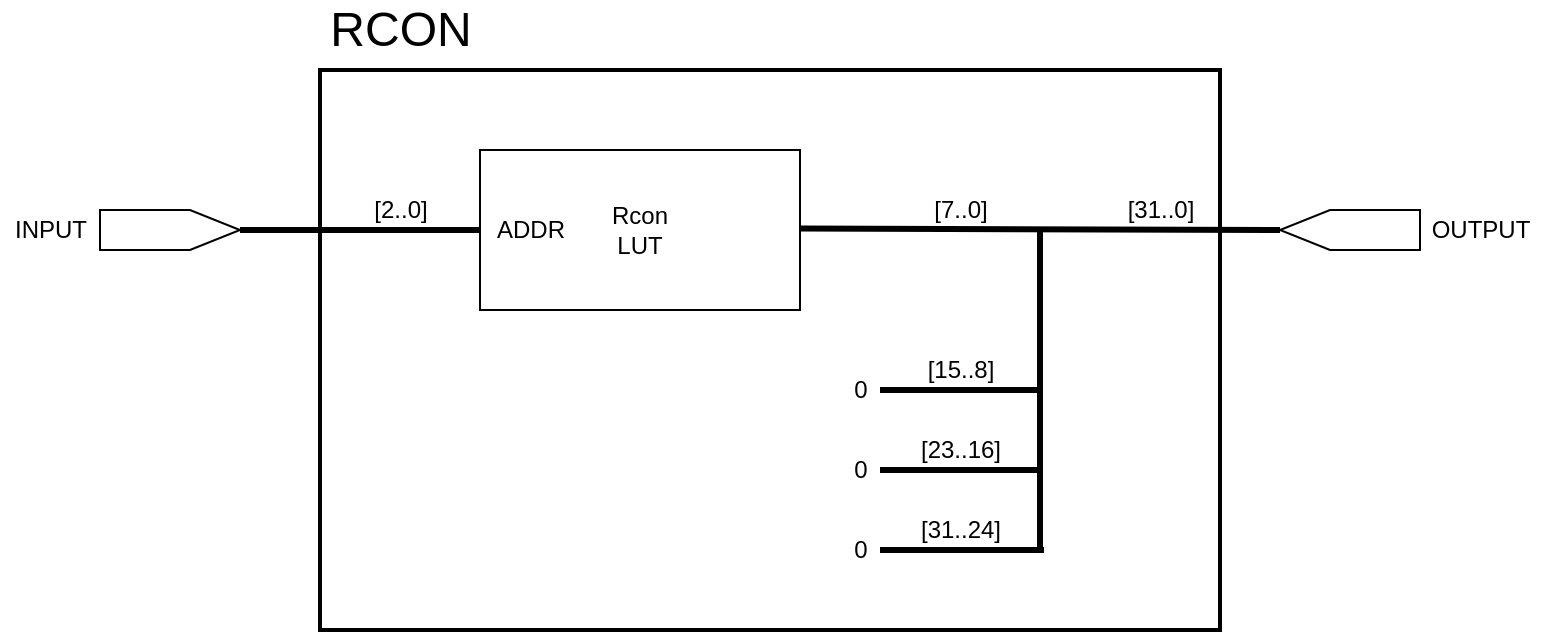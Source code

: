 <mxfile version="14.6.13" type="device"><diagram id="48RLDUBjkuQnsGxjBtKd" name="Page-1"><mxGraphModel dx="496" dy="282" grid="1" gridSize="10" guides="1" tooltips="1" connect="1" arrows="1" fold="1" page="1" pageScale="1" pageWidth="1000000" pageHeight="1000000" math="0" shadow="0"><root><mxCell id="0"/><mxCell id="1" parent="0"/><mxCell id="x2jFyiIh6hTktj051Ngc-23" value="" style="rounded=0;whiteSpace=wrap;html=1;fillColor=none;strokeWidth=2;" parent="1" vertex="1"><mxGeometry x="1800" y="1400" width="450" height="280" as="geometry"/></mxCell><mxCell id="x2jFyiIh6hTktj051Ngc-1" value="" style="verticalLabelPosition=bottom;shadow=0;dashed=0;align=center;html=1;verticalAlign=top;shape=mxgraph.electrical.abstract.dac;" parent="1" vertex="1"><mxGeometry x="1690" y="1470" width="70" height="20" as="geometry"/></mxCell><mxCell id="x2jFyiIh6hTktj051Ngc-2" value="INPUT" style="text;html=1;align=center;verticalAlign=middle;resizable=0;points=[];autosize=1;" parent="1" vertex="1"><mxGeometry x="1640" y="1470" width="50" height="20" as="geometry"/></mxCell><mxCell id="x2jFyiIh6hTktj051Ngc-3" value="" style="endArrow=none;html=1;strokeWidth=3;exitX=1;exitY=0.5;exitDx=0;exitDy=0;exitPerimeter=0;" parent="1" source="x2jFyiIh6hTktj051Ngc-1" edge="1"><mxGeometry width="50" height="50" relative="1" as="geometry"><mxPoint x="1840" y="1480" as="sourcePoint"/><mxPoint x="1880" y="1480" as="targetPoint"/></mxGeometry></mxCell><mxCell id="x2jFyiIh6hTktj051Ngc-4" value="[2..0]" style="text;html=1;align=center;verticalAlign=middle;resizable=0;points=[];autosize=1;" parent="1" vertex="1"><mxGeometry x="1820" y="1460" width="40" height="20" as="geometry"/></mxCell><mxCell id="x2jFyiIh6hTktj051Ngc-5" value="Rcon&lt;br&gt;LUT" style="rounded=0;whiteSpace=wrap;html=1;" parent="1" vertex="1"><mxGeometry x="1880" y="1440" width="160" height="80" as="geometry"/></mxCell><mxCell id="x2jFyiIh6hTktj051Ngc-6" value="ADDR" style="text;html=1;align=center;verticalAlign=middle;resizable=0;points=[];autosize=1;" parent="1" vertex="1"><mxGeometry x="1880" y="1470" width="50" height="20" as="geometry"/></mxCell><mxCell id="x2jFyiIh6hTktj051Ngc-7" value="" style="endArrow=none;html=1;strokeWidth=3;exitX=1;exitY=0.5;exitDx=0;exitDy=0;exitPerimeter=0;entryX=1;entryY=0.5;entryDx=0;entryDy=0;entryPerimeter=0;" parent="1" target="x2jFyiIh6hTktj051Ngc-8" edge="1"><mxGeometry width="50" height="50" relative="1" as="geometry"><mxPoint x="2040" y="1479.31" as="sourcePoint"/><mxPoint x="2160" y="1479.31" as="targetPoint"/></mxGeometry></mxCell><mxCell id="x2jFyiIh6hTktj051Ngc-8" value="" style="verticalLabelPosition=bottom;shadow=0;dashed=0;align=center;html=1;verticalAlign=top;shape=mxgraph.electrical.abstract.dac;flipH=1;" parent="1" vertex="1"><mxGeometry x="2280" y="1470" width="70" height="20" as="geometry"/></mxCell><mxCell id="x2jFyiIh6hTktj051Ngc-9" value="OUTPUT" style="text;html=1;align=center;verticalAlign=middle;resizable=0;points=[];autosize=1;" parent="1" vertex="1"><mxGeometry x="2350" y="1470" width="60" height="20" as="geometry"/></mxCell><mxCell id="x2jFyiIh6hTktj051Ngc-10" value="" style="endArrow=none;html=1;strokeWidth=3;" parent="1" edge="1"><mxGeometry width="50" height="50" relative="1" as="geometry"><mxPoint x="2080" y="1560" as="sourcePoint"/><mxPoint x="2160" y="1560" as="targetPoint"/></mxGeometry></mxCell><mxCell id="x2jFyiIh6hTktj051Ngc-11" value="" style="endArrow=none;html=1;strokeWidth=3;" parent="1" edge="1"><mxGeometry width="50" height="50" relative="1" as="geometry"><mxPoint x="2080" y="1600" as="sourcePoint"/><mxPoint x="2160" y="1600" as="targetPoint"/></mxGeometry></mxCell><mxCell id="x2jFyiIh6hTktj051Ngc-12" value="" style="endArrow=none;html=1;strokeWidth=3;" parent="1" edge="1"><mxGeometry width="50" height="50" relative="1" as="geometry"><mxPoint x="2080" y="1640" as="sourcePoint"/><mxPoint x="2162" y="1640" as="targetPoint"/></mxGeometry></mxCell><mxCell id="x2jFyiIh6hTktj051Ngc-13" value="" style="endArrow=none;html=1;strokeWidth=3;" parent="1" edge="1"><mxGeometry width="50" height="50" relative="1" as="geometry"><mxPoint x="2160" y="1640" as="sourcePoint"/><mxPoint x="2160" y="1480" as="targetPoint"/></mxGeometry></mxCell><mxCell id="x2jFyiIh6hTktj051Ngc-14" value="0" style="text;html=1;align=center;verticalAlign=middle;resizable=0;points=[];autosize=1;" parent="1" vertex="1"><mxGeometry x="2060" y="1550" width="20" height="20" as="geometry"/></mxCell><mxCell id="x2jFyiIh6hTktj051Ngc-15" value="0" style="text;html=1;align=center;verticalAlign=middle;resizable=0;points=[];autosize=1;" parent="1" vertex="1"><mxGeometry x="2060" y="1590" width="20" height="20" as="geometry"/></mxCell><mxCell id="x2jFyiIh6hTktj051Ngc-16" value="0" style="text;html=1;align=center;verticalAlign=middle;resizable=0;points=[];autosize=1;" parent="1" vertex="1"><mxGeometry x="2060" y="1630" width="20" height="20" as="geometry"/></mxCell><mxCell id="x2jFyiIh6hTktj051Ngc-18" value="[31..24]" style="text;html=1;align=center;verticalAlign=middle;resizable=0;points=[];autosize=1;" parent="1" vertex="1"><mxGeometry x="2090" y="1620" width="60" height="20" as="geometry"/></mxCell><mxCell id="x2jFyiIh6hTktj051Ngc-19" value="[23..16]" style="text;html=1;align=center;verticalAlign=middle;resizable=0;points=[];autosize=1;" parent="1" vertex="1"><mxGeometry x="2090" y="1580" width="60" height="20" as="geometry"/></mxCell><mxCell id="x2jFyiIh6hTktj051Ngc-20" value="[15..8]" style="text;html=1;align=center;verticalAlign=middle;resizable=0;points=[];autosize=1;" parent="1" vertex="1"><mxGeometry x="2095" y="1540" width="50" height="20" as="geometry"/></mxCell><mxCell id="x2jFyiIh6hTktj051Ngc-21" value="[7..0]" style="text;html=1;align=center;verticalAlign=middle;resizable=0;points=[];autosize=1;" parent="1" vertex="1"><mxGeometry x="2100" y="1460" width="40" height="20" as="geometry"/></mxCell><mxCell id="x2jFyiIh6hTktj051Ngc-22" value="[31..0]" style="text;html=1;align=center;verticalAlign=middle;resizable=0;points=[];autosize=1;" parent="1" vertex="1"><mxGeometry x="2195" y="1460" width="50" height="20" as="geometry"/></mxCell><mxCell id="x2jFyiIh6hTktj051Ngc-24" value="&lt;font style=&quot;font-size: 24px&quot;&gt;RCON&lt;/font&gt;" style="text;html=1;align=center;verticalAlign=middle;resizable=0;points=[];autosize=1;" parent="1" vertex="1"><mxGeometry x="1795" y="1370" width="90" height="20" as="geometry"/></mxCell></root></mxGraphModel></diagram></mxfile>